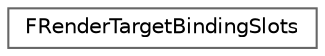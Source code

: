 digraph "Graphical Class Hierarchy"
{
 // INTERACTIVE_SVG=YES
 // LATEX_PDF_SIZE
  bgcolor="transparent";
  edge [fontname=Helvetica,fontsize=10,labelfontname=Helvetica,labelfontsize=10];
  node [fontname=Helvetica,fontsize=10,shape=box,height=0.2,width=0.4];
  rankdir="LR";
  Node0 [id="Node000000",label="FRenderTargetBindingSlots",height=0.2,width=0.4,color="grey40", fillcolor="white", style="filled",URL="$d1/d7b/structFRenderTargetBindingSlots.html",tooltip="Special shader parameters type for a pass parameter to setup render targets."];
}
